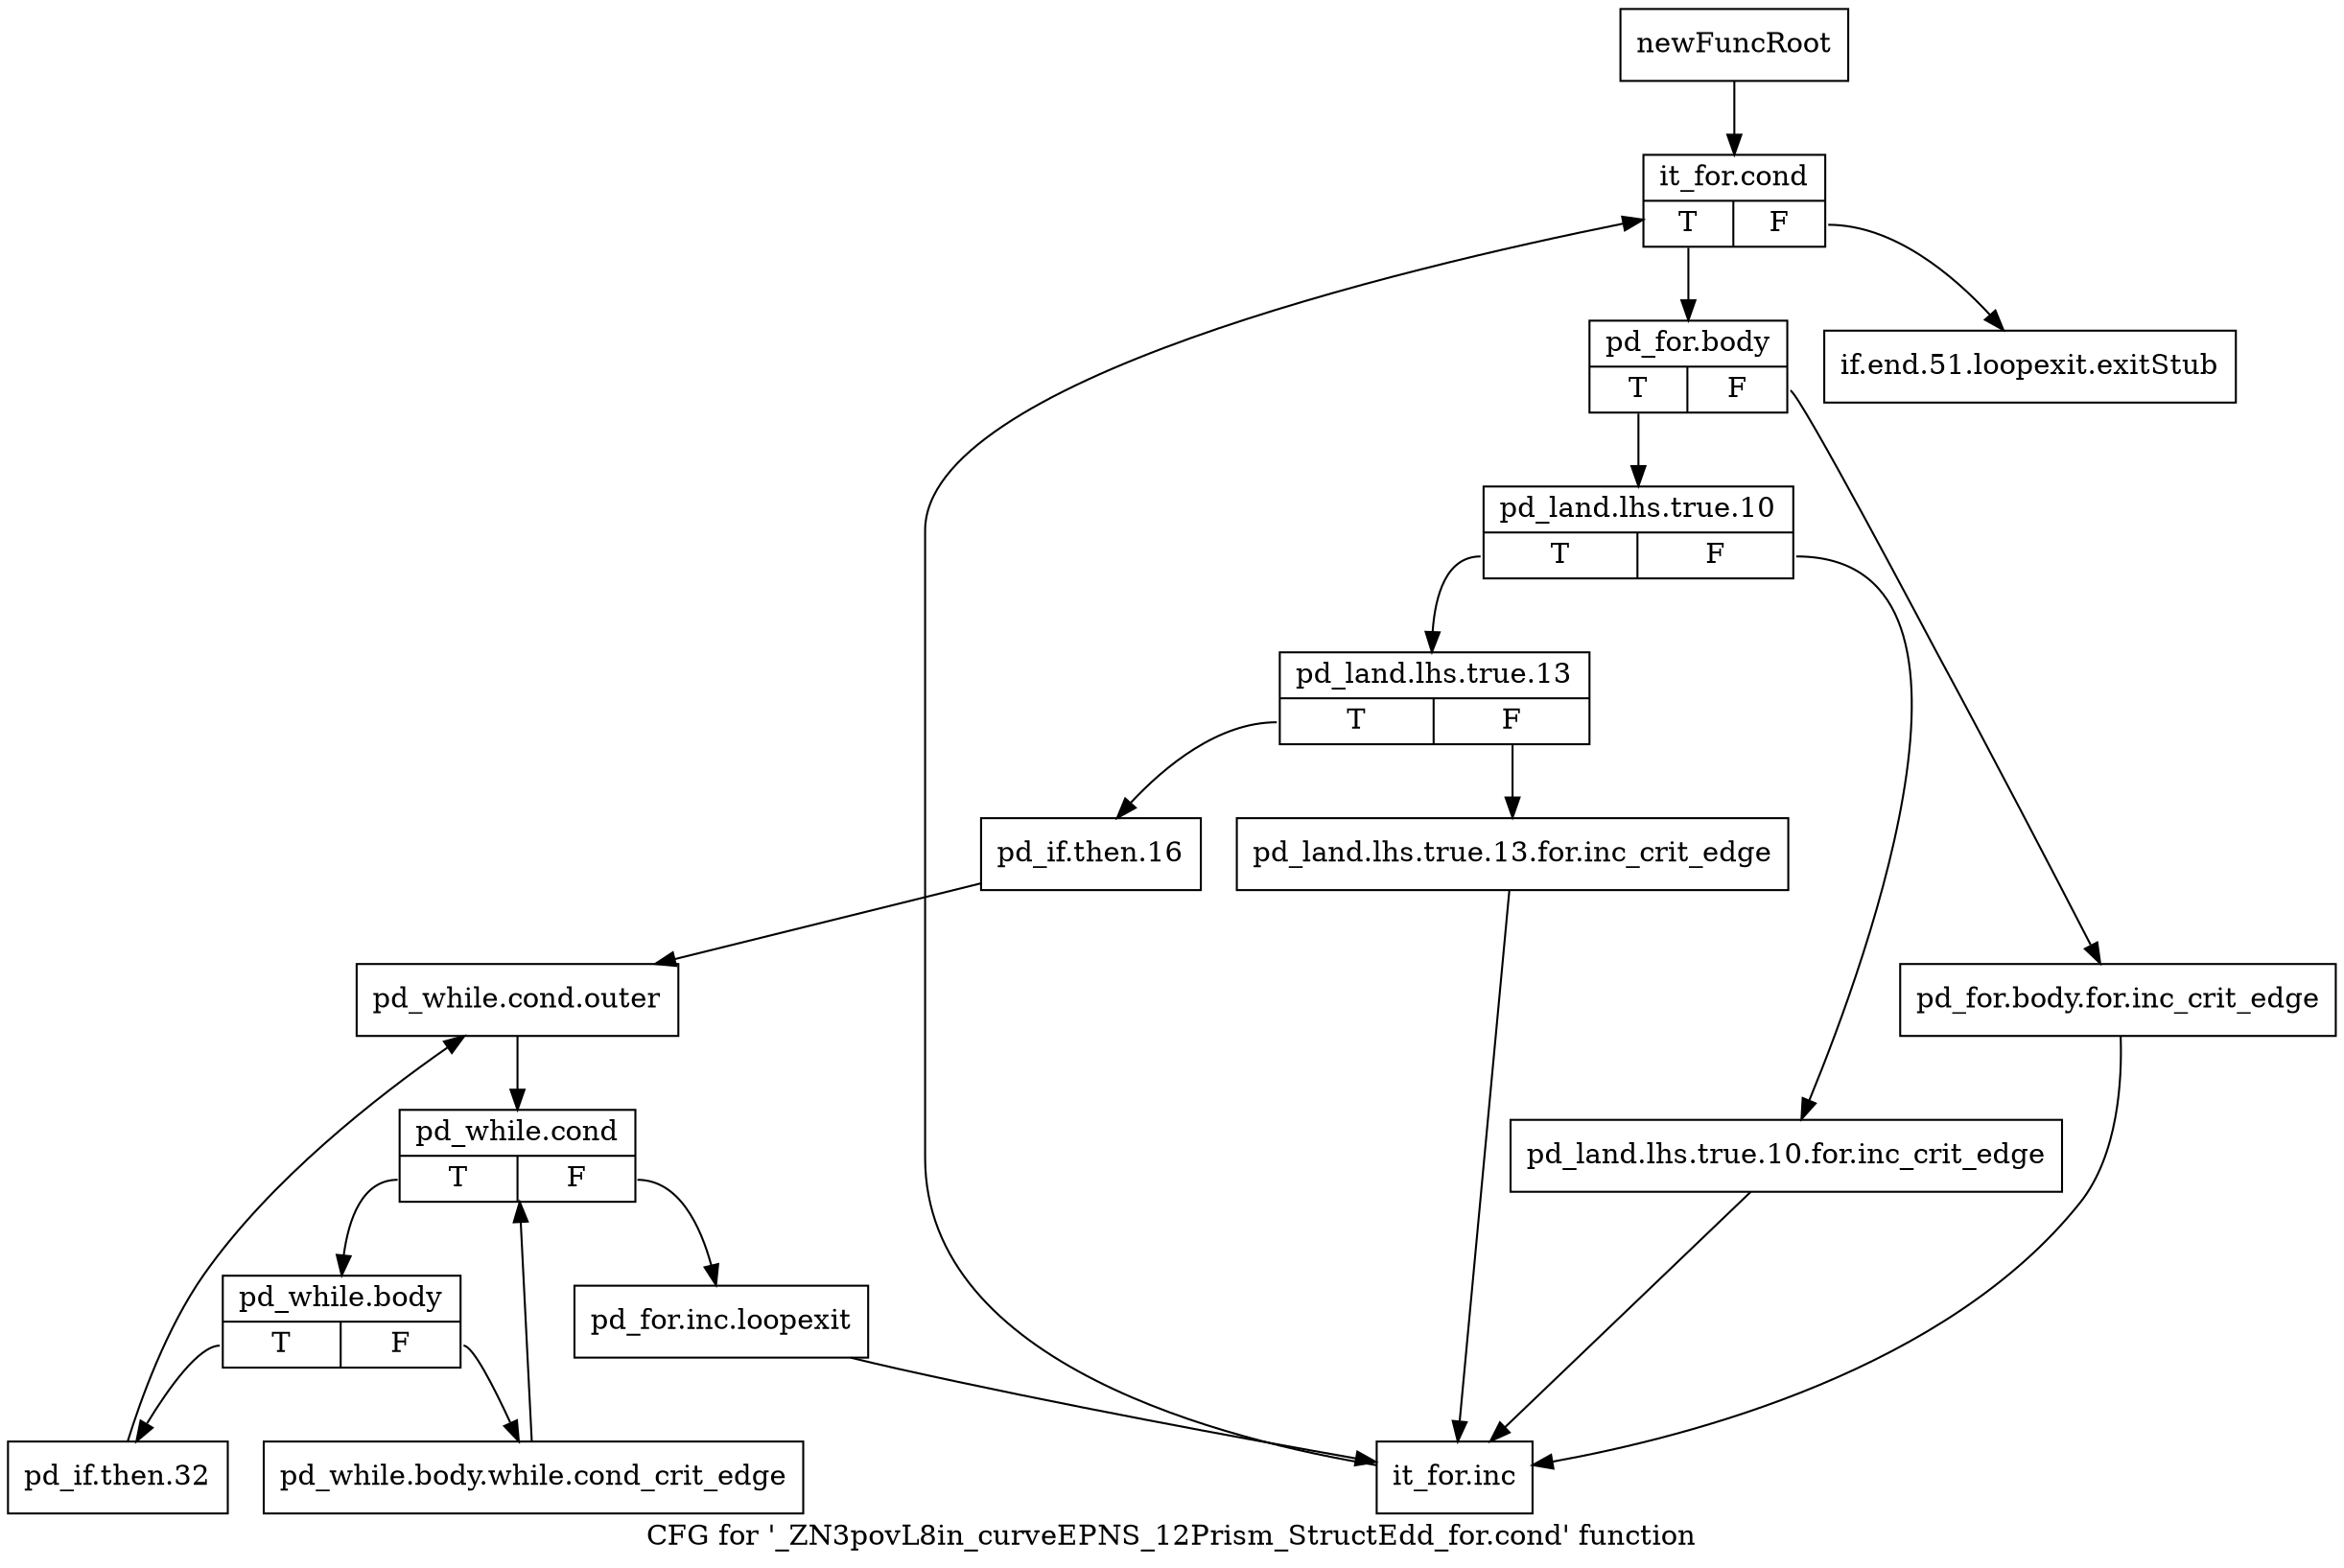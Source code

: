 digraph "CFG for '_ZN3povL8in_curveEPNS_12Prism_StructEdd_for.cond' function" {
	label="CFG for '_ZN3povL8in_curveEPNS_12Prism_StructEdd_for.cond' function";

	Node0x2af8590 [shape=record,label="{newFuncRoot}"];
	Node0x2af8590 -> Node0x2b01a80;
	Node0x2b01a30 [shape=record,label="{if.end.51.loopexit.exitStub}"];
	Node0x2b01a80 [shape=record,label="{it_for.cond|{<s0>T|<s1>F}}"];
	Node0x2b01a80:s0 -> Node0x2b01ad0;
	Node0x2b01a80:s1 -> Node0x2b01a30;
	Node0x2b01ad0 [shape=record,label="{pd_for.body|{<s0>T|<s1>F}}"];
	Node0x2b01ad0:s0 -> Node0x2b01b70;
	Node0x2b01ad0:s1 -> Node0x2b01b20;
	Node0x2b01b20 [shape=record,label="{pd_for.body.for.inc_crit_edge}"];
	Node0x2b01b20 -> Node0x2b01df0;
	Node0x2b01b70 [shape=record,label="{pd_land.lhs.true.10|{<s0>T|<s1>F}}"];
	Node0x2b01b70:s0 -> Node0x2b01c10;
	Node0x2b01b70:s1 -> Node0x2b01bc0;
	Node0x2b01bc0 [shape=record,label="{pd_land.lhs.true.10.for.inc_crit_edge}"];
	Node0x2b01bc0 -> Node0x2b01df0;
	Node0x2b01c10 [shape=record,label="{pd_land.lhs.true.13|{<s0>T|<s1>F}}"];
	Node0x2b01c10:s0 -> Node0x2b01cb0;
	Node0x2b01c10:s1 -> Node0x2b01c60;
	Node0x2b01c60 [shape=record,label="{pd_land.lhs.true.13.for.inc_crit_edge}"];
	Node0x2b01c60 -> Node0x2b01df0;
	Node0x2b01cb0 [shape=record,label="{pd_if.then.16}"];
	Node0x2b01cb0 -> Node0x2b01d00;
	Node0x2b01d00 [shape=record,label="{pd_while.cond.outer}"];
	Node0x2b01d00 -> Node0x2b01d50;
	Node0x2b01d50 [shape=record,label="{pd_while.cond|{<s0>T|<s1>F}}"];
	Node0x2b01d50:s0 -> Node0x2b01e40;
	Node0x2b01d50:s1 -> Node0x2b01da0;
	Node0x2b01da0 [shape=record,label="{pd_for.inc.loopexit}"];
	Node0x2b01da0 -> Node0x2b01df0;
	Node0x2b01df0 [shape=record,label="{it_for.inc}"];
	Node0x2b01df0 -> Node0x2b01a80;
	Node0x2b01e40 [shape=record,label="{pd_while.body|{<s0>T|<s1>F}}"];
	Node0x2b01e40:s0 -> Node0x2b01ee0;
	Node0x2b01e40:s1 -> Node0x2b01e90;
	Node0x2b01e90 [shape=record,label="{pd_while.body.while.cond_crit_edge}"];
	Node0x2b01e90 -> Node0x2b01d50;
	Node0x2b01ee0 [shape=record,label="{pd_if.then.32}"];
	Node0x2b01ee0 -> Node0x2b01d00;
}
